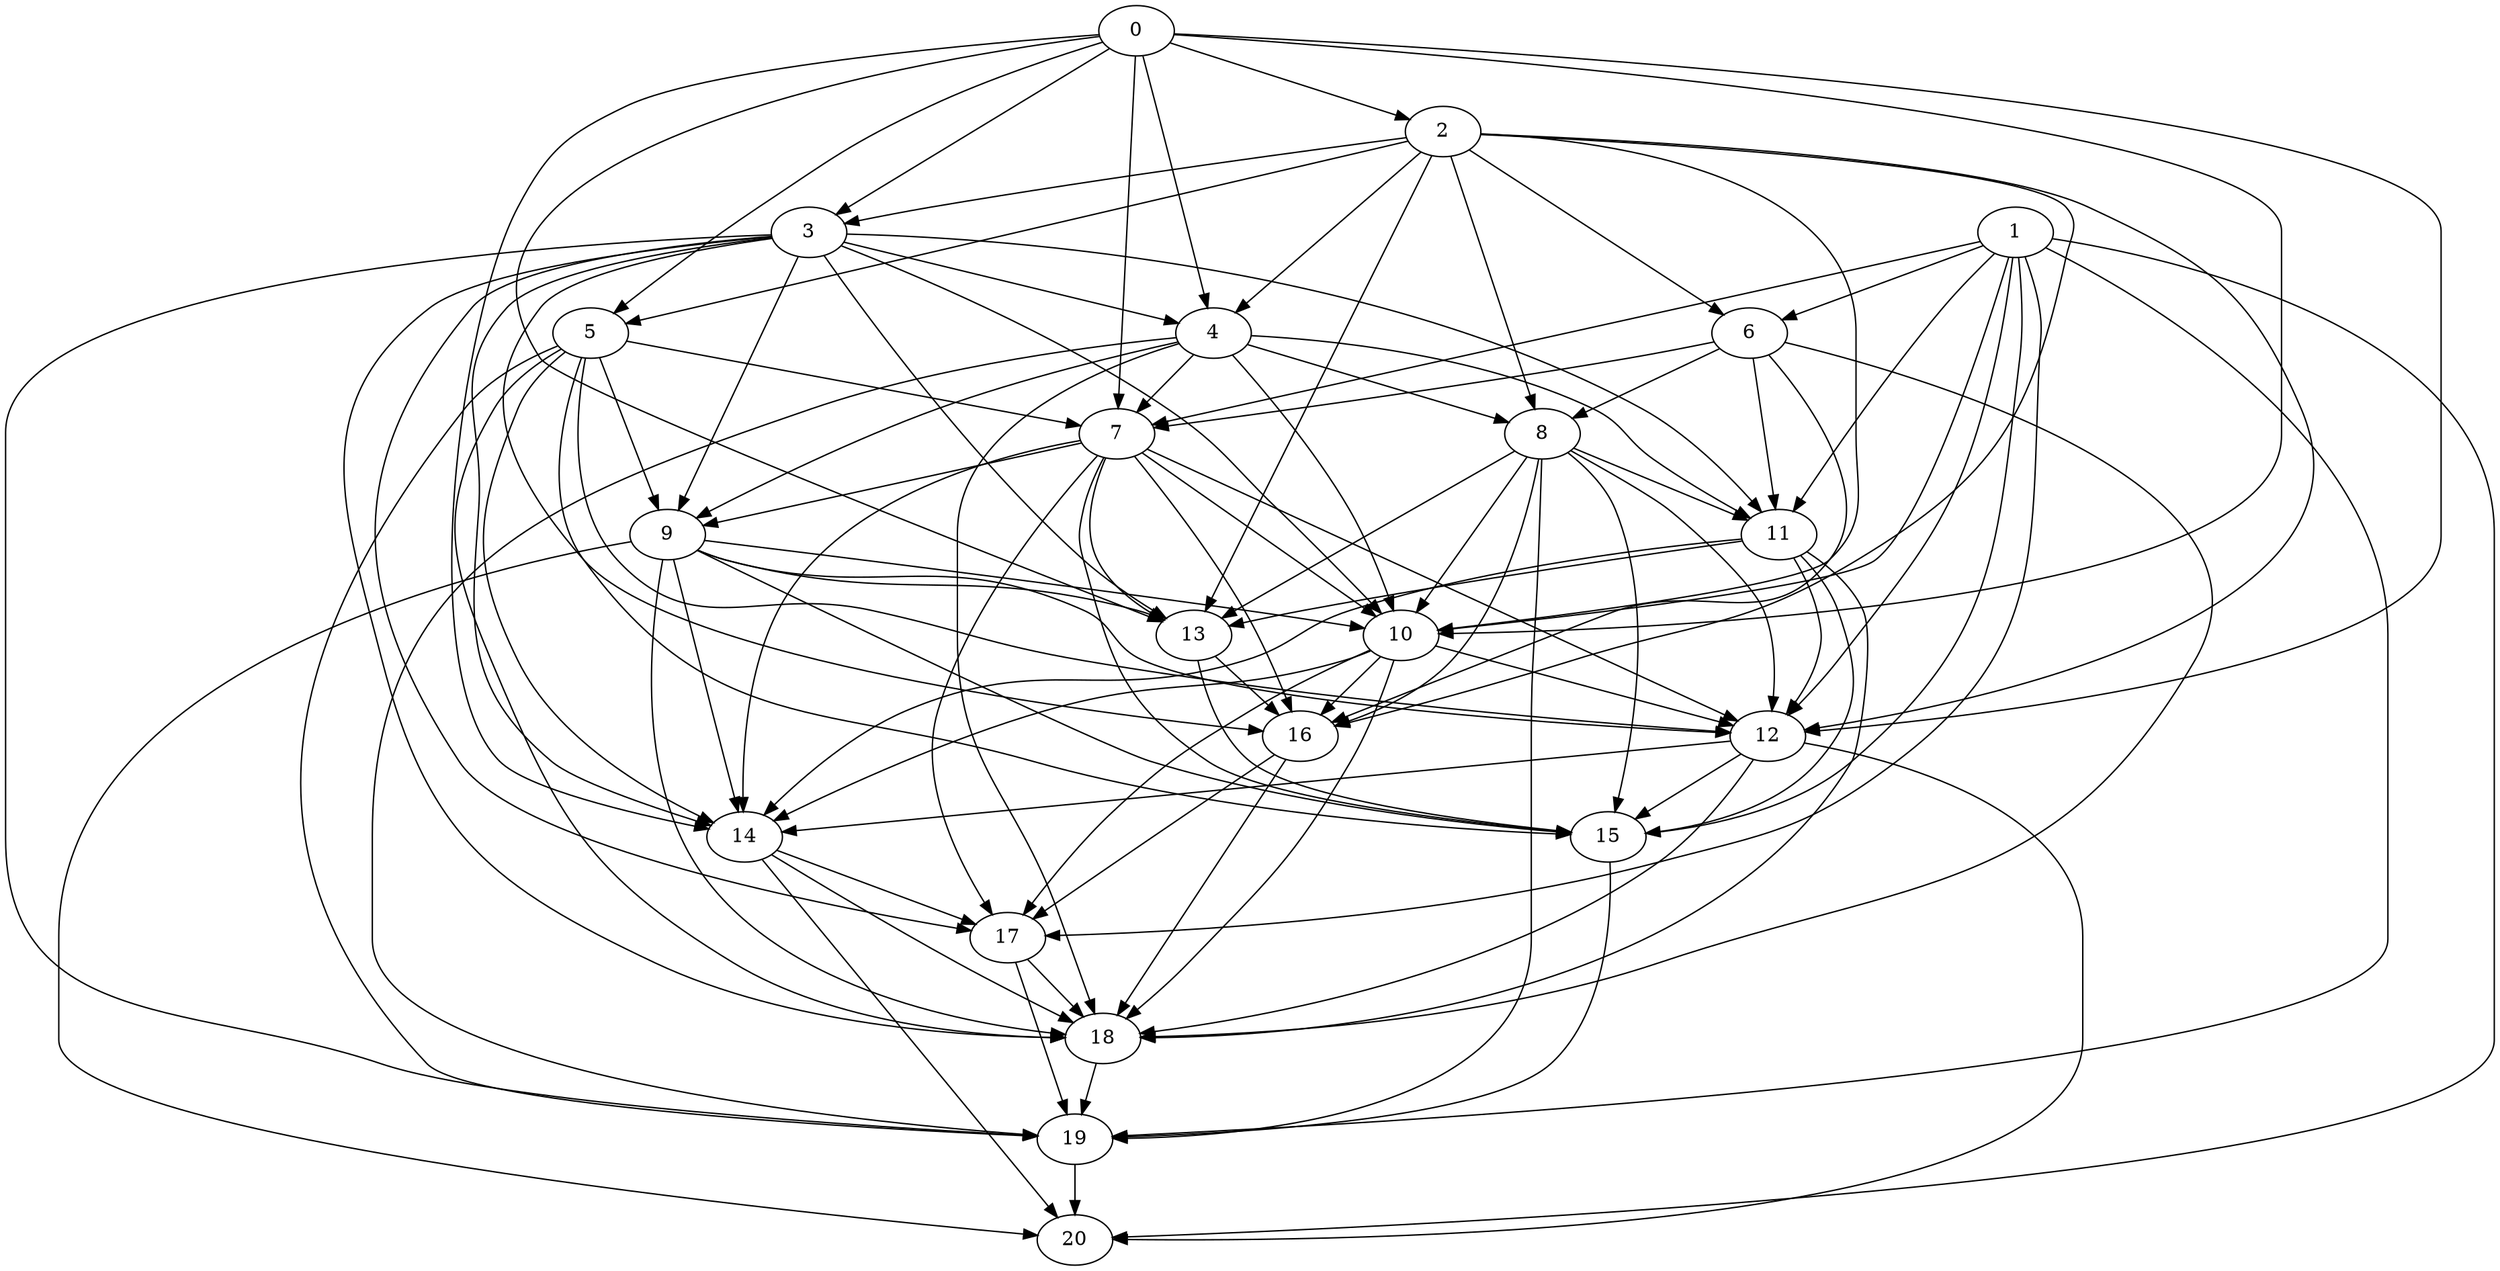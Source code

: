 digraph "Random_Nodes_21_Density_4.95_CCR_1.00_WeightType_Random_GB_Homogeneous-2" {
0 [Weight=45];
1 [Weight=36];
2 [Weight=27];
6 [Weight=41];
3 [Weight=14];
4 [Weight=23];
5 [Weight=36];
8 [Weight=32];
7 [Weight=14];
11 [Weight=32];
9 [Weight=32];
13 [Weight=45];
10 [Weight=18];
12 [Weight=27];
16 [Weight=36];
14 [Weight=32];
15 [Weight=45];
17 [Weight=23];
18 [Weight=18];
19 [Weight=27];
20 [Weight=41];
6 -> 18 [Weight=7];
9 -> 20 [Weight=5];
8 -> 11 [Weight=9];
4 -> 10 [Weight=2];
5 -> 12 [Weight=3];
9 -> 14 [Weight=10];
4 -> 7 [Weight=4];
8 -> 15 [Weight=5];
14 -> 17 [Weight=2];
6 -> 8 [Weight=10];
14 -> 20 [Weight=6];
0 -> 12 [Weight=3];
4 -> 11 [Weight=6];
0 -> 3 [Weight=7];
3 -> 13 [Weight=4];
8 -> 13 [Weight=7];
2 -> 12 [Weight=9];
0 -> 13 [Weight=9];
17 -> 19 [Weight=4];
0 -> 10 [Weight=10];
7 -> 15 [Weight=7];
1 -> 17 [Weight=5];
0 -> 4 [Weight=3];
16 -> 18 [Weight=5];
0 -> 2 [Weight=5];
7 -> 17 [Weight=10];
4 -> 18 [Weight=10];
7 -> 13 [Weight=8];
7 -> 12 [Weight=5];
5 -> 18 [Weight=4];
12 -> 14 [Weight=2];
5 -> 14 [Weight=8];
6 -> 11 [Weight=9];
1 -> 7 [Weight=8];
1 -> 19 [Weight=2];
3 -> 18 [Weight=10];
4 -> 8 [Weight=3];
7 -> 10 [Weight=10];
10 -> 18 [Weight=6];
3 -> 16 [Weight=5];
5 -> 15 [Weight=7];
5 -> 19 [Weight=3];
2 -> 3 [Weight=3];
3 -> 4 [Weight=7];
17 -> 18 [Weight=3];
3 -> 17 [Weight=6];
5 -> 7 [Weight=7];
9 -> 12 [Weight=10];
11 -> 12 [Weight=5];
10 -> 16 [Weight=10];
12 -> 15 [Weight=2];
7 -> 16 [Weight=4];
1 -> 12 [Weight=9];
11 -> 14 [Weight=4];
2 -> 13 [Weight=3];
2 -> 16 [Weight=6];
5 -> 9 [Weight=4];
11 -> 15 [Weight=7];
13 -> 15 [Weight=8];
12 -> 18 [Weight=3];
3 -> 19 [Weight=3];
0 -> 14 [Weight=8];
1 -> 20 [Weight=10];
16 -> 17 [Weight=5];
3 -> 10 [Weight=6];
8 -> 10 [Weight=4];
3 -> 11 [Weight=10];
1 -> 10 [Weight=10];
6 -> 7 [Weight=6];
4 -> 9 [Weight=5];
14 -> 18 [Weight=2];
15 -> 19 [Weight=8];
3 -> 9 [Weight=8];
7 -> 9 [Weight=7];
7 -> 14 [Weight=6];
18 -> 19 [Weight=5];
9 -> 13 [Weight=3];
3 -> 14 [Weight=7];
8 -> 19 [Weight=2];
1 -> 6 [Weight=6];
10 -> 12 [Weight=10];
2 -> 6 [Weight=2];
2 -> 5 [Weight=8];
0 -> 7 [Weight=10];
9 -> 15 [Weight=2];
1 -> 11 [Weight=3];
11 -> 13 [Weight=9];
2 -> 10 [Weight=6];
13 -> 16 [Weight=7];
9 -> 10 [Weight=10];
1 -> 15 [Weight=5];
6 -> 16 [Weight=3];
9 -> 18 [Weight=10];
11 -> 18 [Weight=9];
10 -> 17 [Weight=4];
10 -> 14 [Weight=5];
12 -> 20 [Weight=8];
4 -> 19 [Weight=9];
2 -> 4 [Weight=5];
19 -> 20 [Weight=10];
2 -> 8 [Weight=4];
8 -> 16 [Weight=9];
0 -> 5 [Weight=9];
8 -> 12 [Weight=8];
}
